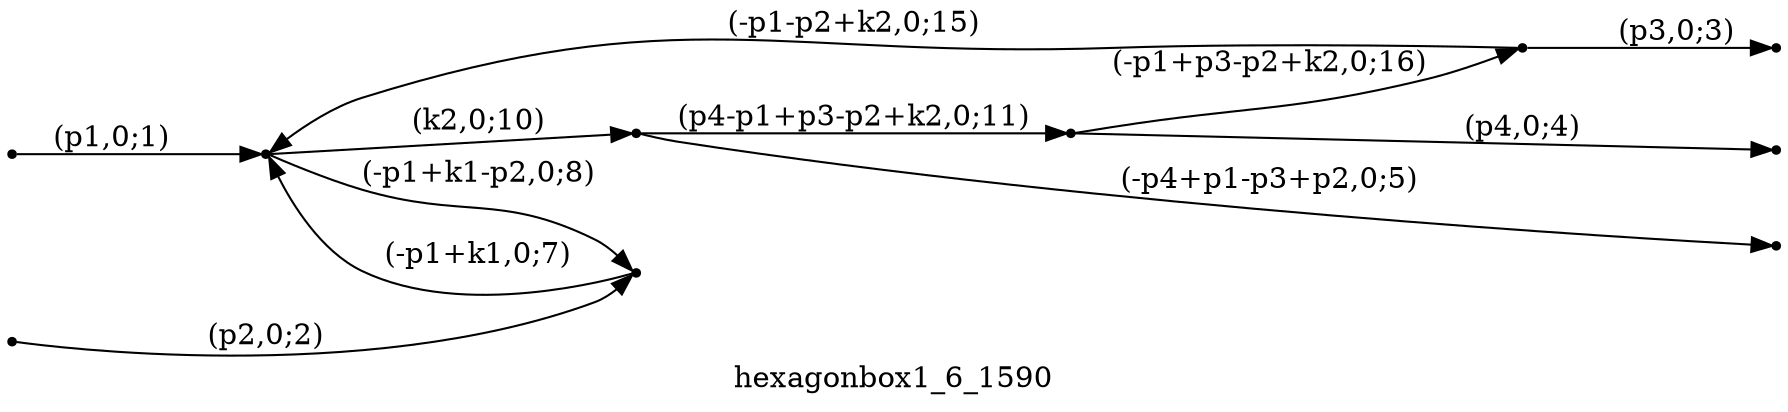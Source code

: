 digraph hexagonbox1_6_1590 {
  label="hexagonbox1_6_1590";
  rankdir="LR";
  subgraph edges {
    -1 -> 4 [label="(p1,0;1)"];
    -2 -> 1 [label="(p2,0;2)"];
    5 -> -3 [label="(p3,0;3)"];
    3 -> -4 [label="(p4,0;4)"];
    2 -> -5 [label="(-p4+p1-p3+p2,0;5)"];
    1 -> 4 [label="(-p1+k1,0;7)"];
    4 -> 1 [label="(-p1+k1-p2,0;8)"];
    4 -> 2 [label="(k2,0;10)"];
    2 -> 3 [label="(p4-p1+p3-p2+k2,0;11)"];
    5 -> 4 [label="(-p1-p2+k2,0;15)"];
    3 -> 5 [label="(-p1+p3-p2+k2,0;16)"];
  }
  subgraph incoming { rank="source"; -1; -2; }
  subgraph outgoing { rank="sink"; -3; -4; -5; }
-5 [shape=point];
-4 [shape=point];
-3 [shape=point];
-2 [shape=point];
-1 [shape=point];
1 [shape=point];
2 [shape=point];
3 [shape=point];
4 [shape=point];
5 [shape=point];
}

